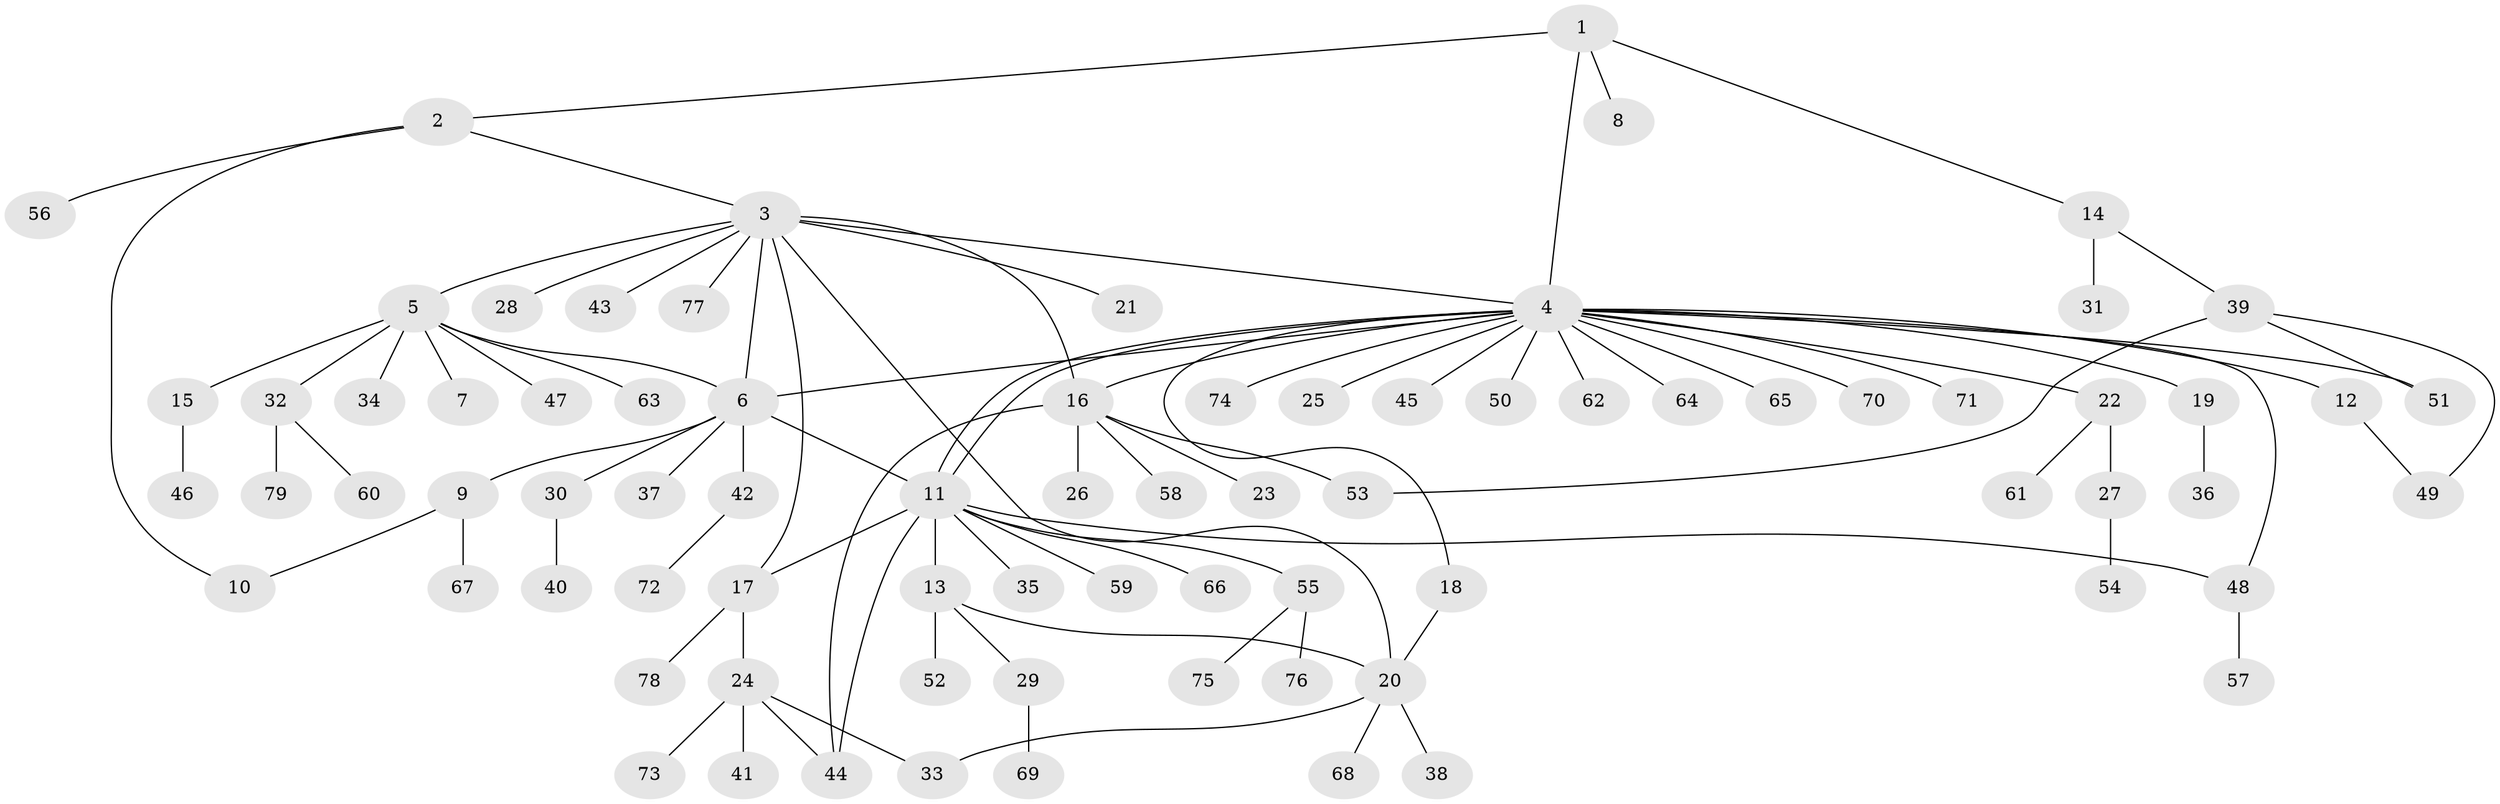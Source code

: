 // coarse degree distribution, {6: 0.046875, 9: 0.03125, 25: 0.015625, 1: 0.640625, 3: 0.0625, 11: 0.015625, 2: 0.140625, 4: 0.03125, 5: 0.015625}
// Generated by graph-tools (version 1.1) at 2025/41/03/06/25 10:41:50]
// undirected, 79 vertices, 95 edges
graph export_dot {
graph [start="1"]
  node [color=gray90,style=filled];
  1;
  2;
  3;
  4;
  5;
  6;
  7;
  8;
  9;
  10;
  11;
  12;
  13;
  14;
  15;
  16;
  17;
  18;
  19;
  20;
  21;
  22;
  23;
  24;
  25;
  26;
  27;
  28;
  29;
  30;
  31;
  32;
  33;
  34;
  35;
  36;
  37;
  38;
  39;
  40;
  41;
  42;
  43;
  44;
  45;
  46;
  47;
  48;
  49;
  50;
  51;
  52;
  53;
  54;
  55;
  56;
  57;
  58;
  59;
  60;
  61;
  62;
  63;
  64;
  65;
  66;
  67;
  68;
  69;
  70;
  71;
  72;
  73;
  74;
  75;
  76;
  77;
  78;
  79;
  1 -- 2;
  1 -- 4;
  1 -- 8;
  1 -- 14;
  2 -- 3;
  2 -- 10;
  2 -- 56;
  3 -- 4;
  3 -- 5;
  3 -- 6;
  3 -- 16;
  3 -- 17;
  3 -- 20;
  3 -- 21;
  3 -- 28;
  3 -- 43;
  3 -- 77;
  4 -- 6;
  4 -- 11;
  4 -- 11;
  4 -- 12;
  4 -- 16;
  4 -- 18;
  4 -- 19;
  4 -- 22;
  4 -- 25;
  4 -- 45;
  4 -- 48;
  4 -- 50;
  4 -- 51;
  4 -- 62;
  4 -- 64;
  4 -- 65;
  4 -- 70;
  4 -- 71;
  4 -- 74;
  5 -- 6;
  5 -- 7;
  5 -- 15;
  5 -- 32;
  5 -- 34;
  5 -- 47;
  5 -- 63;
  6 -- 9;
  6 -- 11;
  6 -- 30;
  6 -- 37;
  6 -- 42;
  9 -- 10;
  9 -- 67;
  11 -- 13;
  11 -- 17;
  11 -- 35;
  11 -- 44;
  11 -- 48;
  11 -- 55;
  11 -- 59;
  11 -- 66;
  12 -- 49;
  13 -- 20;
  13 -- 29;
  13 -- 52;
  14 -- 31;
  14 -- 39;
  15 -- 46;
  16 -- 23;
  16 -- 26;
  16 -- 44;
  16 -- 53;
  16 -- 58;
  17 -- 24;
  17 -- 78;
  18 -- 20;
  19 -- 36;
  20 -- 33;
  20 -- 38;
  20 -- 68;
  22 -- 27;
  22 -- 61;
  24 -- 33;
  24 -- 41;
  24 -- 44;
  24 -- 73;
  27 -- 54;
  29 -- 69;
  30 -- 40;
  32 -- 60;
  32 -- 79;
  39 -- 49;
  39 -- 51;
  39 -- 53;
  42 -- 72;
  48 -- 57;
  55 -- 75;
  55 -- 76;
}
